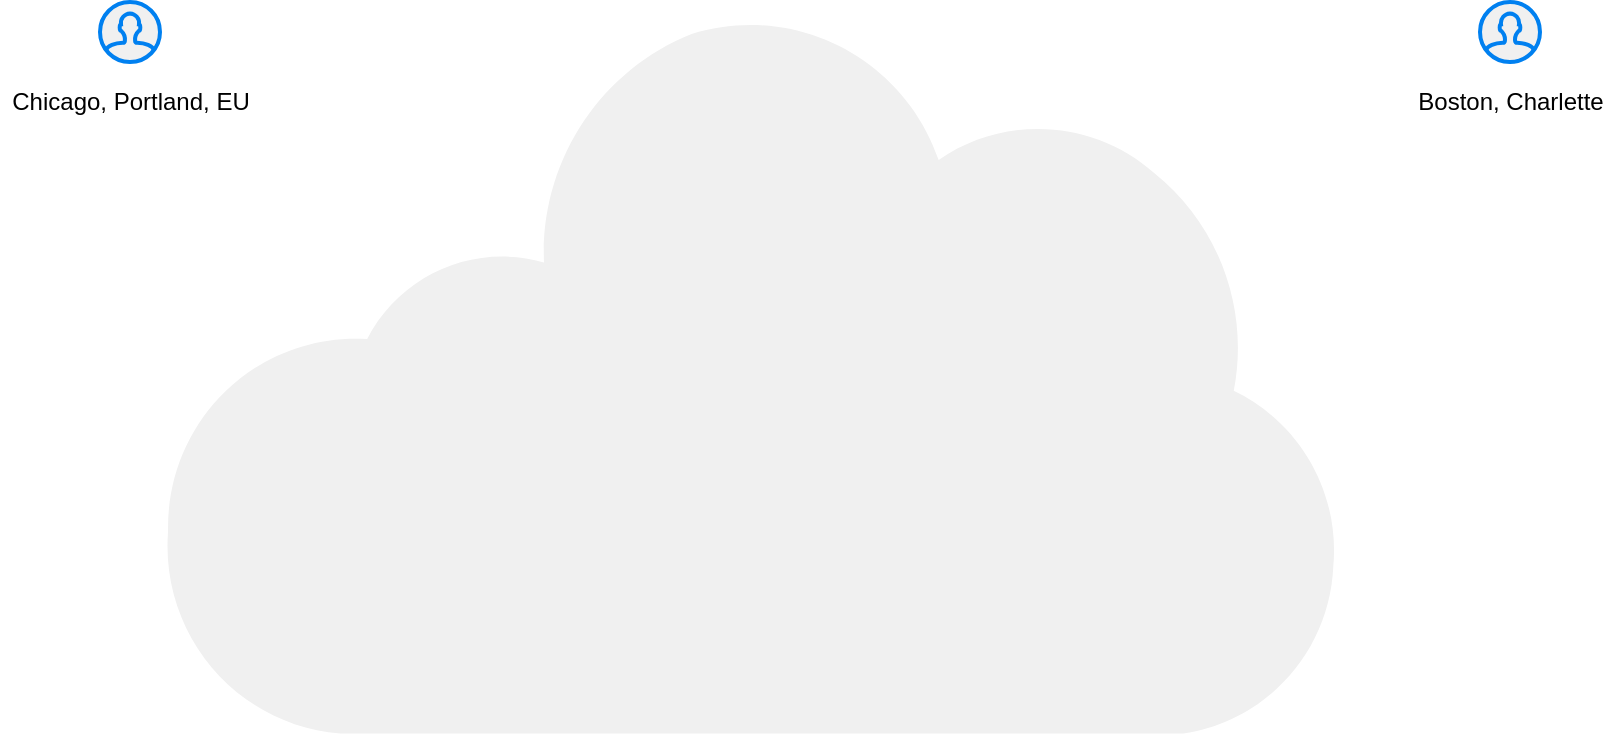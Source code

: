 <mxfile version="13.10.4" type="github">
  <diagram id="JQ935dEff7e0mPWDVM7o" name="Page-1">
    <mxGraphModel dx="1715" dy="1105" grid="1" gridSize="10" guides="1" tooltips="1" connect="1" arrows="1" fold="1" page="1" pageScale="1" pageWidth="1700" pageHeight="1100" math="0" shadow="0">
      <root>
        <mxCell id="0" />
        <mxCell id="1" parent="0" />
        <mxCell id="KqAvhqbSGdXWpDiNRcOl-2" value="" style="aspect=fixed;pointerEvents=1;shadow=0;dashed=0;html=1;strokeColor=none;labelPosition=center;verticalLabelPosition=bottom;verticalAlign=top;align=center;shape=mxgraph.mscae.enterprise.internet;fillColor=#F0F0F0;" vertex="1" parent="1">
          <mxGeometry x="530" y="20" width="590" height="365.8" as="geometry" />
        </mxCell>
        <mxCell id="KqAvhqbSGdXWpDiNRcOl-3" value="" style="html=1;verticalLabelPosition=bottom;align=center;labelBackgroundColor=#ffffff;verticalAlign=top;strokeWidth=2;strokeColor=#0080F0;shadow=0;dashed=0;shape=mxgraph.ios7.icons.user;fillColor=#F0F0F0;" vertex="1" parent="1">
          <mxGeometry x="500" y="20" width="30" height="30" as="geometry" />
        </mxCell>
        <mxCell id="KqAvhqbSGdXWpDiNRcOl-4" value="Chicago, Portland, EU" style="text;html=1;align=center;verticalAlign=middle;resizable=0;points=[];autosize=1;" vertex="1" parent="1">
          <mxGeometry x="450" y="60" width="130" height="20" as="geometry" />
        </mxCell>
        <mxCell id="KqAvhqbSGdXWpDiNRcOl-5" value="" style="html=1;verticalLabelPosition=bottom;align=center;labelBackgroundColor=#ffffff;verticalAlign=top;strokeWidth=2;strokeColor=#0080F0;shadow=0;dashed=0;shape=mxgraph.ios7.icons.user;fillColor=#F0F0F0;" vertex="1" parent="1">
          <mxGeometry x="1190" y="20" width="30" height="30" as="geometry" />
        </mxCell>
        <mxCell id="KqAvhqbSGdXWpDiNRcOl-6" value="Boston, Charlette" style="text;html=1;align=center;verticalAlign=middle;resizable=0;points=[];autosize=1;" vertex="1" parent="1">
          <mxGeometry x="1150" y="60" width="110" height="20" as="geometry" />
        </mxCell>
      </root>
    </mxGraphModel>
  </diagram>
</mxfile>
